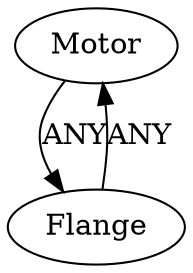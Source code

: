 /* Created by igraph 0.10.2 */
digraph {
  0 [
    instance=Motor_instance_3
    label=Motor
  ];
  1 [
    instance=Flange_instance_4
    label=Flange
  ];

  0 -> 1 [
    label=ANY
  ];
  1 -> 0 [
    label=ANY
  ];
}
